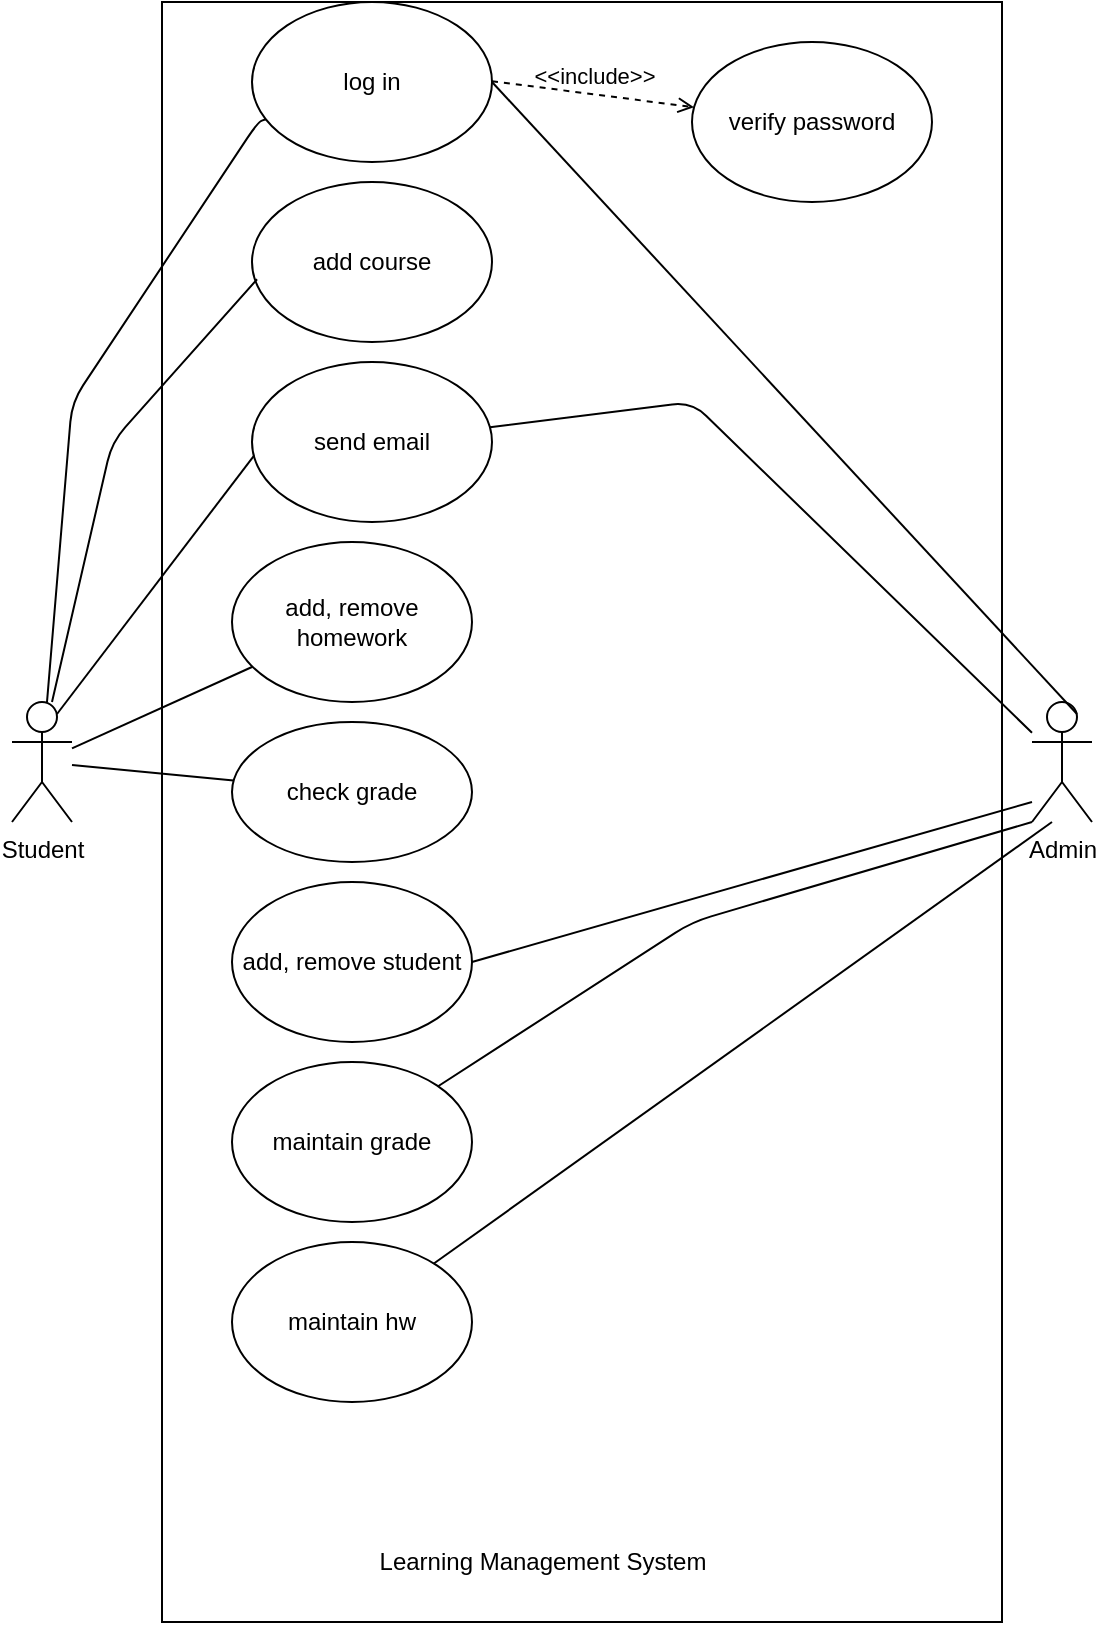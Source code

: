 <mxfile version="12.7.9" type="github">
  <diagram id="c4acf3e9-155e-7222-9cf6-157b1a14988f" name="Page-1">
    <mxGraphModel dx="1185" dy="1738" grid="1" gridSize="10" guides="1" tooltips="1" connect="1" arrows="1" fold="1" page="1" pageScale="1" pageWidth="850" pageHeight="1100" background="#ffffff" math="0" shadow="0">
      <root>
        <mxCell id="0" />
        <mxCell id="1" parent="0" />
        <mxCell id="NpboKmtqAB361ApXjbLv-18" value="" style="rounded=0;whiteSpace=wrap;html=1;" vertex="1" parent="1">
          <mxGeometry x="215" y="-100" width="420" height="810" as="geometry" />
        </mxCell>
        <mxCell id="9aQTBWPlIFSZcQRSFNad-4" value="check grade" style="ellipse;whiteSpace=wrap;html=1;" parent="1" vertex="1">
          <mxGeometry x="250" y="260" width="120" height="70" as="geometry" />
        </mxCell>
        <mxCell id="9aQTBWPlIFSZcQRSFNad-12" value="add, remove homework" style="ellipse;whiteSpace=wrap;html=1;" parent="1" vertex="1">
          <mxGeometry x="250" y="170" width="120" height="80" as="geometry" />
        </mxCell>
        <mxCell id="9aQTBWPlIFSZcQRSFNad-13" value="add course" style="ellipse;whiteSpace=wrap;html=1;" parent="1" vertex="1">
          <mxGeometry x="260" y="-10" width="120" height="80" as="geometry" />
        </mxCell>
        <mxCell id="9aQTBWPlIFSZcQRSFNad-15" value="send email" style="ellipse;whiteSpace=wrap;html=1;" parent="1" vertex="1">
          <mxGeometry x="260" y="80" width="120" height="80" as="geometry" />
        </mxCell>
        <mxCell id="9aQTBWPlIFSZcQRSFNad-17" value="log in" style="ellipse;whiteSpace=wrap;html=1;" parent="1" vertex="1">
          <mxGeometry x="260" y="-100" width="120" height="80" as="geometry" />
        </mxCell>
        <mxCell id="9aQTBWPlIFSZcQRSFNad-20" value="" style="endArrow=none;html=1;" parent="1" edge="1" target="9aQTBWPlIFSZcQRSFNad-17" source="NpboKmtqAB361ApXjbLv-8">
          <mxGeometry width="50" height="50" relative="1" as="geometry">
            <mxPoint x="270" y="-30" as="sourcePoint" />
            <mxPoint x="340" y="-70" as="targetPoint" />
            <Array as="points">
              <mxPoint x="170" y="100" />
              <mxPoint x="263" y="-40" />
            </Array>
          </mxGeometry>
        </mxCell>
        <mxCell id="9aQTBWPlIFSZcQRSFNad-22" value="maintain hw" style="ellipse;whiteSpace=wrap;html=1;" parent="1" vertex="1">
          <mxGeometry x="250" y="520" width="120" height="80" as="geometry" />
        </mxCell>
        <mxCell id="tv2_x2lU9iWNKcgdzB8f-10" value="add, remove student" style="ellipse;whiteSpace=wrap;html=1;" parent="1" vertex="1">
          <mxGeometry x="250" y="340" width="120" height="80" as="geometry" />
        </mxCell>
        <mxCell id="tv2_x2lU9iWNKcgdzB8f-11" value="Admin" style="shape=umlActor;verticalLabelPosition=bottom;labelBackgroundColor=#ffffff;verticalAlign=top;html=1;outlineConnect=0;" parent="1" vertex="1">
          <mxGeometry x="650" y="250" width="30" height="60" as="geometry" />
        </mxCell>
        <mxCell id="tv2_x2lU9iWNKcgdzB8f-13" value="verify password" style="ellipse;whiteSpace=wrap;html=1;" parent="1" vertex="1">
          <mxGeometry x="480" y="-80" width="120" height="80" as="geometry" />
        </mxCell>
        <mxCell id="tv2_x2lU9iWNKcgdzB8f-15" value="maintain grade" style="ellipse;whiteSpace=wrap;html=1;" parent="1" vertex="1">
          <mxGeometry x="250" y="430" width="120" height="80" as="geometry" />
        </mxCell>
        <mxCell id="NpboKmtqAB361ApXjbLv-8" value="Student" style="shape=umlActor;verticalLabelPosition=bottom;labelBackgroundColor=#ffffff;verticalAlign=top;html=1;outlineConnect=0;" vertex="1" parent="1">
          <mxGeometry x="140" y="250" width="30" height="60" as="geometry" />
        </mxCell>
        <mxCell id="NpboKmtqAB361ApXjbLv-10" value="" style="endArrow=none;html=1;entryX=0.007;entryY=0.588;entryDx=0;entryDy=0;entryPerimeter=0;exitX=0.75;exitY=0.1;exitDx=0;exitDy=0;exitPerimeter=0;" edge="1" parent="1" source="NpboKmtqAB361ApXjbLv-8" target="9aQTBWPlIFSZcQRSFNad-15">
          <mxGeometry width="50" height="50" relative="1" as="geometry">
            <mxPoint x="240" y="75" as="sourcePoint" />
            <mxPoint x="290" y="25" as="targetPoint" />
          </mxGeometry>
        </mxCell>
        <mxCell id="NpboKmtqAB361ApXjbLv-12" value="" style="endArrow=none;html=1;exitX=1;exitY=0.5;exitDx=0;exitDy=0;entryX=0.75;entryY=0.1;entryDx=0;entryDy=0;entryPerimeter=0;" edge="1" parent="1" source="9aQTBWPlIFSZcQRSFNad-17" target="tv2_x2lU9iWNKcgdzB8f-11">
          <mxGeometry width="50" height="50" relative="1" as="geometry">
            <mxPoint x="500" y="-20" as="sourcePoint" />
            <mxPoint x="530" y="20" as="targetPoint" />
            <Array as="points" />
          </mxGeometry>
        </mxCell>
        <mxCell id="NpboKmtqAB361ApXjbLv-15" value="" style="endArrow=none;html=1;" edge="1" parent="1" source="9aQTBWPlIFSZcQRSFNad-15" target="tv2_x2lU9iWNKcgdzB8f-11">
          <mxGeometry width="50" height="50" relative="1" as="geometry">
            <mxPoint x="500" y="160" as="sourcePoint" />
            <mxPoint x="550" y="110" as="targetPoint" />
            <Array as="points">
              <mxPoint x="480" y="100" />
            </Array>
          </mxGeometry>
        </mxCell>
        <mxCell id="NpboKmtqAB361ApXjbLv-20" value="&amp;lt;&amp;lt;include&amp;gt;&amp;gt;" style="edgeStyle=none;html=1;endArrow=open;verticalAlign=bottom;dashed=1;labelBackgroundColor=none;" edge="1" parent="1" target="tv2_x2lU9iWNKcgdzB8f-13">
          <mxGeometry width="160" relative="1" as="geometry">
            <mxPoint x="380" y="-60.42" as="sourcePoint" />
            <mxPoint x="480" y="-60" as="targetPoint" />
          </mxGeometry>
        </mxCell>
        <mxCell id="NpboKmtqAB361ApXjbLv-21" value="" style="endArrow=none;html=1;" edge="1" parent="1" source="9aQTBWPlIFSZcQRSFNad-12" target="NpboKmtqAB361ApXjbLv-8">
          <mxGeometry width="50" height="50" relative="1" as="geometry">
            <mxPoint x="300" y="250" as="sourcePoint" />
            <mxPoint x="350" y="200" as="targetPoint" />
            <Array as="points" />
          </mxGeometry>
        </mxCell>
        <mxCell id="NpboKmtqAB361ApXjbLv-26" value="" style="endArrow=none;html=1;entryX=0.021;entryY=0.608;entryDx=0;entryDy=0;entryPerimeter=0;" edge="1" parent="1" target="9aQTBWPlIFSZcQRSFNad-13">
          <mxGeometry width="50" height="50" relative="1" as="geometry">
            <mxPoint x="160" y="250" as="sourcePoint" />
            <mxPoint x="210" y="200" as="targetPoint" />
            <Array as="points">
              <mxPoint x="190" y="120" />
            </Array>
          </mxGeometry>
        </mxCell>
        <mxCell id="NpboKmtqAB361ApXjbLv-27" value="" style="endArrow=none;html=1;" edge="1" parent="1" source="9aQTBWPlIFSZcQRSFNad-4" target="NpboKmtqAB361ApXjbLv-8">
          <mxGeometry width="50" height="50" relative="1" as="geometry">
            <mxPoint x="300" y="250" as="sourcePoint" />
            <mxPoint x="350" y="200" as="targetPoint" />
          </mxGeometry>
        </mxCell>
        <mxCell id="NpboKmtqAB361ApXjbLv-32" value="" style="endArrow=none;html=1;exitX=1;exitY=0.5;exitDx=0;exitDy=0;" edge="1" parent="1" source="tv2_x2lU9iWNKcgdzB8f-10">
          <mxGeometry width="50" height="50" relative="1" as="geometry">
            <mxPoint x="600" y="350" as="sourcePoint" />
            <mxPoint x="650" y="300" as="targetPoint" />
          </mxGeometry>
        </mxCell>
        <mxCell id="NpboKmtqAB361ApXjbLv-35" value="" style="endArrow=none;html=1;" edge="1" parent="1" source="tv2_x2lU9iWNKcgdzB8f-15">
          <mxGeometry width="50" height="50" relative="1" as="geometry">
            <mxPoint x="600" y="360" as="sourcePoint" />
            <mxPoint x="650" y="310" as="targetPoint" />
            <Array as="points">
              <mxPoint x="480" y="360" />
            </Array>
          </mxGeometry>
        </mxCell>
        <mxCell id="NpboKmtqAB361ApXjbLv-36" value="" style="endArrow=none;html=1;" edge="1" parent="1" source="9aQTBWPlIFSZcQRSFNad-22">
          <mxGeometry width="50" height="50" relative="1" as="geometry">
            <mxPoint x="610" y="360" as="sourcePoint" />
            <mxPoint x="660" y="310" as="targetPoint" />
          </mxGeometry>
        </mxCell>
        <mxCell id="NpboKmtqAB361ApXjbLv-38" value="Learning Management System" style="text;html=1;align=center;verticalAlign=middle;resizable=0;points=[];autosize=1;" vertex="1" parent="1">
          <mxGeometry x="315" y="670" width="180" height="20" as="geometry" />
        </mxCell>
      </root>
    </mxGraphModel>
  </diagram>
</mxfile>
